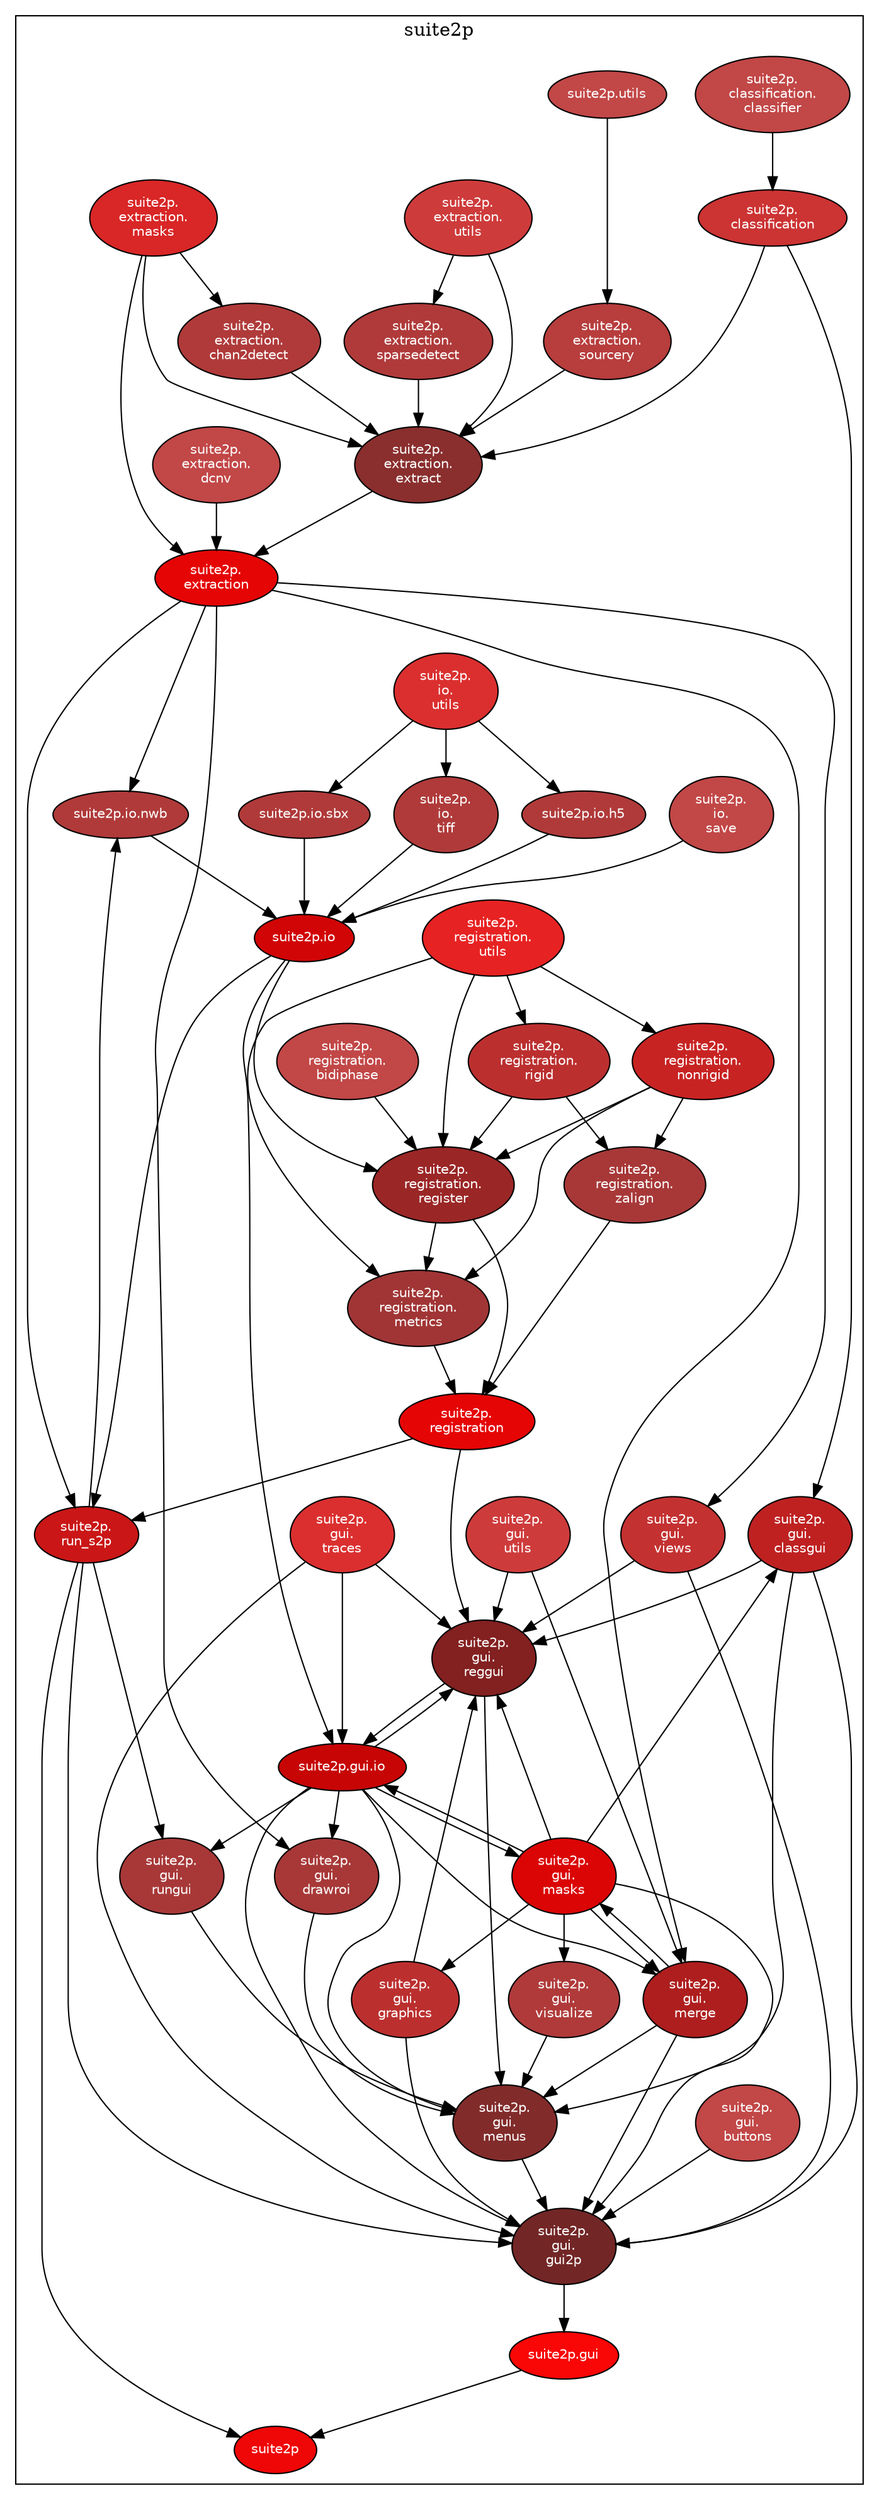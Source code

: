 
digraph G {

    compound = true;
    rankdir = TB;
    node [style=filled,fillcolor="#ffffff",fontcolor="#000000",fontname=Helvetica,fontsize=10];

subgraph cluster_suite2p {
    label = suite2p;
    suite2p [fillcolor="#ef0606",fontcolor="#ffffff"];
    suite2p_classification [fillcolor="#cc3333",fontcolor="#ffffff",label="suite2p\.\nclassification"];
    suite2p_classification_classifier [fillcolor="#c24747",fontcolor="#ffffff",label="suite2p\.\nclassification\.\nclassifier"];
    suite2p_extraction [fillcolor="#e50505",fontcolor="#ffffff",label="suite2p\.\nextraction"];
    suite2p_extraction_chan2detect [fillcolor="#b03a3a",fontcolor="#ffffff",label="suite2p\.\nextraction\.\nchan2detect"];
    suite2p_extraction_dcnv [fillcolor="#c24747",fontcolor="#ffffff",label="suite2p\.\nextraction\.\ndcnv"];
    suite2p_extraction_extract [fillcolor="#8a2e2e",fontcolor="#ffffff",label="suite2p\.\nextraction\.\nextract"];
    suite2p_extraction_masks [fillcolor="#d92626",fontcolor="#ffffff",label="suite2p\.\nextraction\.\nmasks"];
    suite2p_extraction_sourcery [fillcolor="#b83d3d",fontcolor="#ffffff",label="suite2p\.\nextraction\.\nsourcery"];
    suite2p_extraction_sparsedetect [fillcolor="#b03a3a",fontcolor="#ffffff",label="suite2p\.\nextraction\.\nsparsedetect"];
    suite2p_extraction_utils [fillcolor="#ce3b3b",fontcolor="#ffffff",label="suite2p\.\nextraction\.\nutils"];
    suite2p_gui [fillcolor="#f90606",fontcolor="#ffffff",label="suite2p.gui"];
    suite2p_gui_buttons [fillcolor="#c24747",fontcolor="#ffffff",label="suite2p\.\ngui\.\nbuttons"];
    suite2p_gui_classgui [fillcolor="#bf2121",fontcolor="#ffffff",label="suite2p\.\ngui\.\nclassgui"];
    suite2p_gui_drawroi [fillcolor="#a83838",fontcolor="#ffffff",label="suite2p\.\ngui\.\ndrawroi"];
    suite2p_gui_graphics [fillcolor="#bc2f2f",fontcolor="#ffffff",label="suite2p\.\ngui\.\ngraphics"];
    suite2p_gui_gui2p [fillcolor="#732626",fontcolor="#ffffff",label="suite2p\.\ngui\.\ngui2p"];
    suite2p_gui_io [fillcolor="#c70505",fontcolor="#ffffff",label="suite2p.gui.io"];
    suite2p_gui_masks [fillcolor="#db0505",fontcolor="#ffffff",label="suite2p\.\ngui\.\nmasks"];
    suite2p_gui_menus [fillcolor="#822b2b",fontcolor="#ffffff",label="suite2p\.\ngui\.\nmenus"];
    suite2p_gui_merge [fillcolor="#ae1e1e",fontcolor="#ffffff",label="suite2p\.\ngui\.\nmerge"];
    suite2p_gui_reggui [fillcolor="#832020",fontcolor="#ffffff",label="suite2p\.\ngui\.\nreggui"];
    suite2p_gui_rungui [fillcolor="#a83838",fontcolor="#ffffff",label="suite2p\.\ngui\.\nrungui"];
    suite2p_gui_traces [fillcolor="#db2f2f",fontcolor="#ffffff",label="suite2p\.\ngui\.\ntraces"];
    suite2p_gui_utils [fillcolor="#ce3b3b",fontcolor="#ffffff",label="suite2p\.\ngui\.\nutils"];
    suite2p_gui_views [fillcolor="#c43131",fontcolor="#ffffff",label="suite2p\.\ngui\.\nviews"];
    suite2p_gui_visualize [fillcolor="#b03a3a",fontcolor="#ffffff",label="suite2p\.\ngui\.\nvisualize"];
    suite2p_io [fillcolor="#d10505",fontcolor="#ffffff",label="suite2p.io"];
    suite2p_io_h5 [fillcolor="#b03a3a",fontcolor="#ffffff",label="suite2p.io.h5"];
    suite2p_io_nwb [fillcolor="#b03a3a",fontcolor="#ffffff",label="suite2p.io.nwb"];
    suite2p_io_save [fillcolor="#c24747",fontcolor="#ffffff",label="suite2p\.\nio\.\nsave"];
    suite2p_io_sbx [fillcolor="#b03a3a",fontcolor="#ffffff",label="suite2p.io.sbx"];
    suite2p_io_tiff [fillcolor="#b03a3a",fontcolor="#ffffff",label="suite2p\.\nio\.\ntiff"];
    suite2p_io_utils [fillcolor="#db2f2f",fontcolor="#ffffff",label="suite2p\.\nio\.\nutils"];
    suite2p_registration [fillcolor="#e50505",fontcolor="#ffffff",label="suite2p\.\nregistration"];
    suite2p_registration_bidiphase [fillcolor="#c24747",fontcolor="#ffffff",label="suite2p\.\nregistration\.\nbidiphase"];
    suite2p_registration_metrics [fillcolor="#a13535",fontcolor="#ffffff",label="suite2p\.\nregistration\.\nmetrics"];
    suite2p_registration_nonrigid [fillcolor="#c82323",fontcolor="#ffffff",label="suite2p\.\nregistration\.\nnonrigid"];
    suite2p_registration_register [fillcolor="#9b2626",fontcolor="#ffffff",label="suite2p\.\nregistration\.\nregister"];
    suite2p_registration_rigid [fillcolor="#bc2f2f",fontcolor="#ffffff",label="suite2p\.\nregistration\.\nrigid"];
    suite2p_registration_utils [fillcolor="#e72222",fontcolor="#ffffff",label="suite2p\.\nregistration\.\nutils"];
    suite2p_registration_zalign [fillcolor="#a83838",fontcolor="#ffffff",label="suite2p\.\nregistration\.\nzalign"];
    suite2p_run_s2p [fillcolor="#ca1616",fontcolor="#ffffff",label="suite2p\.\nrun_s2p"];
    suite2p_utils [fillcolor="#c24747",fontcolor="#ffffff",label="suite2p.utils"];
}
    suite2p_classification -> suite2p_extraction_extract [fillcolor="#000000",minlen="2"];
    suite2p_classification -> suite2p_gui_classgui [fillcolor="#000000",minlen="2"];
    suite2p_classification_classifier -> suite2p_classification [fillcolor="#000000",weight="2"];
    suite2p_extraction -> suite2p_gui_drawroi [fillcolor="#000000",minlen="2"];
    suite2p_extraction -> suite2p_gui_merge [fillcolor="#000000",minlen="2"];
    suite2p_extraction -> suite2p_gui_views [fillcolor="#000000",minlen="2"];
    suite2p_extraction -> suite2p_io_nwb [fillcolor="#000000",minlen="2"];
    suite2p_extraction -> suite2p_run_s2p [fillcolor="#000000"];
    suite2p_extraction_chan2detect -> suite2p_extraction_extract [fillcolor="#000000",weight="2"];
    suite2p_extraction_dcnv -> suite2p_extraction [fillcolor="#000000",weight="2"];
    suite2p_extraction_extract -> suite2p_extraction [fillcolor="#000000",weight="2"];
    suite2p_extraction_masks -> suite2p_extraction [fillcolor="#000000",weight="2"];
    suite2p_extraction_masks -> suite2p_extraction_chan2detect [fillcolor="#000000",weight="2"];
    suite2p_extraction_masks -> suite2p_extraction_extract [fillcolor="#000000",weight="2"];
    suite2p_extraction_sourcery -> suite2p_extraction_extract [fillcolor="#000000",weight="2"];
    suite2p_extraction_sparsedetect -> suite2p_extraction_extract [fillcolor="#000000",weight="2"];
    suite2p_extraction_utils -> suite2p_extraction_extract [fillcolor="#000000",weight="2"];
    suite2p_extraction_utils -> suite2p_extraction_sparsedetect [fillcolor="#000000",weight="2"];
    suite2p_gui -> suite2p [fillcolor="#000000"];
    suite2p_gui_buttons -> suite2p_gui_gui2p [fillcolor="#000000",weight="2"];
    suite2p_gui_classgui -> suite2p_gui_gui2p [fillcolor="#000000",weight="2"];
    suite2p_gui_classgui -> suite2p_gui_menus [fillcolor="#000000",weight="2"];
    suite2p_gui_classgui -> suite2p_gui_reggui [fillcolor="#000000",weight="2"];
    suite2p_gui_drawroi -> suite2p_gui_menus [fillcolor="#000000",weight="2"];
    suite2p_gui_graphics -> suite2p_gui_gui2p [fillcolor="#000000",weight="2"];
    suite2p_gui_graphics -> suite2p_gui_reggui [fillcolor="#000000",weight="2"];
    suite2p_gui_gui2p -> suite2p_gui [fillcolor="#000000",weight="2"];
    suite2p_gui_io -> suite2p_gui_drawroi [fillcolor="#000000",weight="2"];
    suite2p_gui_io -> suite2p_gui_gui2p [fillcolor="#000000",weight="2"];
    suite2p_gui_io -> suite2p_gui_masks [fillcolor="#000000",weight="2"];
    suite2p_gui_io -> suite2p_gui_menus [fillcolor="#000000",weight="2"];
    suite2p_gui_io -> suite2p_gui_merge [fillcolor="#000000",weight="2"];
    suite2p_gui_io -> suite2p_gui_reggui [fillcolor="#000000",weight="2"];
    suite2p_gui_io -> suite2p_gui_rungui [fillcolor="#000000",weight="2"];
    suite2p_gui_masks -> suite2p_gui_classgui [fillcolor="#000000",weight="2"];
    suite2p_gui_masks -> suite2p_gui_graphics [fillcolor="#000000",weight="2"];
    suite2p_gui_masks -> suite2p_gui_gui2p [fillcolor="#000000",weight="2"];
    suite2p_gui_masks -> suite2p_gui_io [fillcolor="#000000",weight="2"];
    suite2p_gui_masks -> suite2p_gui_merge [fillcolor="#000000",weight="2"];
    suite2p_gui_masks -> suite2p_gui_reggui [fillcolor="#000000",weight="2"];
    suite2p_gui_masks -> suite2p_gui_visualize [fillcolor="#000000",weight="2"];
    suite2p_gui_menus -> suite2p_gui_gui2p [fillcolor="#000000",weight="2"];
    suite2p_gui_merge -> suite2p_gui_gui2p [fillcolor="#000000",weight="2"];
    suite2p_gui_merge -> suite2p_gui_masks [fillcolor="#000000",weight="2"];
    suite2p_gui_merge -> suite2p_gui_menus [fillcolor="#000000",weight="2"];
    suite2p_gui_reggui -> suite2p_gui_io [fillcolor="#000000",weight="2"];
    suite2p_gui_reggui -> suite2p_gui_menus [fillcolor="#000000",weight="2"];
    suite2p_gui_rungui -> suite2p_gui_menus [fillcolor="#000000",weight="2"];
    suite2p_gui_traces -> suite2p_gui_gui2p [fillcolor="#000000",weight="2"];
    suite2p_gui_traces -> suite2p_gui_io [fillcolor="#000000",weight="2"];
    suite2p_gui_traces -> suite2p_gui_reggui [fillcolor="#000000",weight="2"];
    suite2p_gui_utils -> suite2p_gui_merge [fillcolor="#000000",weight="2"];
    suite2p_gui_utils -> suite2p_gui_reggui [fillcolor="#000000",weight="2"];
    suite2p_gui_views -> suite2p_gui_gui2p [fillcolor="#000000",weight="2"];
    suite2p_gui_views -> suite2p_gui_reggui [fillcolor="#000000",weight="2"];
    suite2p_gui_visualize -> suite2p_gui_menus [fillcolor="#000000",weight="2"];
    suite2p_io -> suite2p_gui_io [fillcolor="#000000",minlen="2"];
    suite2p_io -> suite2p_registration_register [fillcolor="#000000",minlen="2"];
    suite2p_io -> suite2p_run_s2p [fillcolor="#000000"];
    suite2p_io_h5 -> suite2p_io [fillcolor="#000000",weight="2"];
    suite2p_io_nwb -> suite2p_io [fillcolor="#000000",weight="2"];
    suite2p_io_save -> suite2p_io [fillcolor="#000000",weight="2"];
    suite2p_io_sbx -> suite2p_io [fillcolor="#000000",weight="2"];
    suite2p_io_tiff -> suite2p_io [fillcolor="#000000",weight="2"];
    suite2p_io_utils -> suite2p_io_h5 [fillcolor="#000000",weight="2"];
    suite2p_io_utils -> suite2p_io_sbx [fillcolor="#000000",weight="2"];
    suite2p_io_utils -> suite2p_io_tiff [fillcolor="#000000",weight="2"];
    suite2p_registration -> suite2p_gui_reggui [fillcolor="#000000",minlen="2"];
    suite2p_registration -> suite2p_run_s2p [fillcolor="#000000"];
    suite2p_registration_bidiphase -> suite2p_registration_register [fillcolor="#000000",weight="2"];
    suite2p_registration_metrics -> suite2p_registration [fillcolor="#000000",weight="2"];
    suite2p_registration_nonrigid -> suite2p_registration_metrics [fillcolor="#000000",weight="2"];
    suite2p_registration_nonrigid -> suite2p_registration_register [fillcolor="#000000",weight="2"];
    suite2p_registration_nonrigid -> suite2p_registration_zalign [fillcolor="#000000",weight="2"];
    suite2p_registration_register -> suite2p_registration [fillcolor="#000000",weight="2"];
    suite2p_registration_register -> suite2p_registration_metrics [fillcolor="#000000",weight="2"];
    suite2p_registration_rigid -> suite2p_registration_register [fillcolor="#000000",weight="2"];
    suite2p_registration_rigid -> suite2p_registration_zalign [fillcolor="#000000",weight="2"];
    suite2p_registration_utils -> suite2p_registration_metrics [fillcolor="#000000",weight="2"];
    suite2p_registration_utils -> suite2p_registration_nonrigid [fillcolor="#000000",weight="2"];
    suite2p_registration_utils -> suite2p_registration_register [fillcolor="#000000",weight="2"];
    suite2p_registration_utils -> suite2p_registration_rigid [fillcolor="#000000",weight="2"];
    suite2p_registration_zalign -> suite2p_registration [fillcolor="#000000",weight="2"];
    suite2p_run_s2p -> suite2p [fillcolor="#000000"];
    suite2p_run_s2p -> suite2p_gui_gui2p [fillcolor="#000000",minlen="2"];
    suite2p_run_s2p -> suite2p_gui_rungui [fillcolor="#000000",minlen="2"];
    suite2p_run_s2p -> suite2p_io_nwb [fillcolor="#000000",minlen="2"];
    suite2p_utils -> suite2p_extraction_sourcery [fillcolor="#000000",minlen="2"];
}

